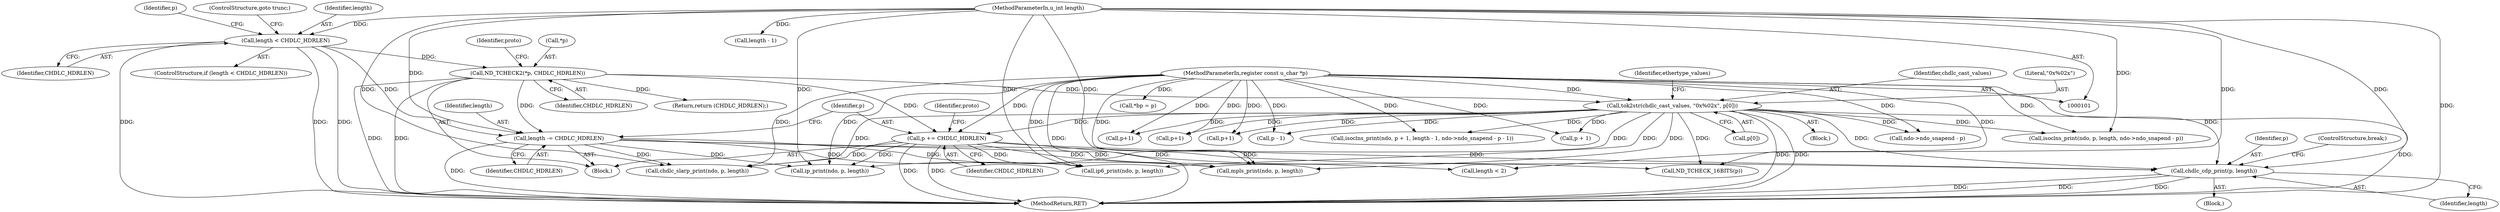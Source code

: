 digraph "0_tcpdump_a1eefe986065846b6c69dbc09afd9fa1a02c4a3d_0@pointer" {
"1000180" [label="(Call,chdlc_cdp_print(p, length))"];
"1000138" [label="(Call,tok2str(chdlc_cast_values, \"0x%02x\", p[0]))"];
"1000116" [label="(Call,ND_TCHECK2(*p, CHDLC_HDRLEN))"];
"1000112" [label="(Call,length < CHDLC_HDRLEN)"];
"1000104" [label="(MethodParameterIn,u_int length)"];
"1000103" [label="(MethodParameterIn,register const u_char *p)"];
"1000155" [label="(Call,p += CHDLC_HDRLEN)"];
"1000152" [label="(Call,length -= CHDLC_HDRLEN)"];
"1000137" [label="(Block,)"];
"1000141" [label="(Call,p[0])"];
"1000121" [label="(Identifier,proto)"];
"1000160" [label="(Block,)"];
"1000146" [label="(Identifier,ethertype_values)"];
"1000162" [label="(Call,ip_print(ndo, p, length))"];
"1000193" [label="(Call,length < 2)"];
"1000153" [label="(Identifier,length)"];
"1000156" [label="(Identifier,p)"];
"1000197" [label="(Call,ND_TCHECK_16BITS(p))"];
"1000180" [label="(Call,chdlc_cdp_print(p, length))"];
"1000152" [label="(Call,length -= CHDLC_HDRLEN)"];
"1000232" [label="(Call,p - 1)"];
"1000118" [label="(Identifier,p)"];
"1000119" [label="(Identifier,CHDLC_HDRLEN)"];
"1000210" [label="(Call,p+1)"];
"1000112" [label="(Call,length < CHDLC_HDRLEN)"];
"1000157" [label="(Identifier,CHDLC_HDRLEN)"];
"1000139" [label="(Identifier,chdlc_cast_values)"];
"1000105" [label="(Block,)"];
"1000216" [label="(Call,p+1)"];
"1000182" [label="(Identifier,length)"];
"1000114" [label="(Identifier,CHDLC_HDRLEN)"];
"1000181" [label="(Identifier,p)"];
"1000272" [label="(MethodReturn,RET)"];
"1000159" [label="(Identifier,proto)"];
"1000186" [label="(Call,mpls_print(ndo, p, length))"];
"1000115" [label="(ControlStructure,goto trunc;)"];
"1000104" [label="(MethodParameterIn,u_int length)"];
"1000116" [label="(Call,ND_TCHECK2(*p, CHDLC_HDRLEN))"];
"1000155" [label="(Call,p += CHDLC_HDRLEN)"];
"1000183" [label="(ControlStructure,break;)"];
"1000220" [label="(Call,isoclns_print(ndo, p + 1, length - 1, ndo->ndo_snapend - p - 1))"];
"1000138" [label="(Call,tok2str(chdlc_cast_values, \"0x%02x\", p[0]))"];
"1000222" [label="(Call,p + 1)"];
"1000111" [label="(ControlStructure,if (length < CHDLC_HDRLEN))"];
"1000259" [label="(Return,return (CHDLC_HDRLEN);)"];
"1000113" [label="(Identifier,length)"];
"1000225" [label="(Call,length - 1)"];
"1000240" [label="(Call,ndo->ndo_snapend - p)"];
"1000140" [label="(Literal,\"0x%02x\")"];
"1000108" [label="(Call,*bp = p)"];
"1000154" [label="(Identifier,CHDLC_HDRLEN)"];
"1000236" [label="(Call,isoclns_print(ndo, p, length, ndo->ndo_snapend - p))"];
"1000103" [label="(MethodParameterIn,register const u_char *p)"];
"1000203" [label="(Call,p+1)"];
"1000117" [label="(Call,*p)"];
"1000168" [label="(Call,ip6_print(ndo, p, length))"];
"1000174" [label="(Call,chdlc_slarp_print(ndo, p, length))"];
"1000180" -> "1000160"  [label="AST: "];
"1000180" -> "1000182"  [label="CFG: "];
"1000181" -> "1000180"  [label="AST: "];
"1000182" -> "1000180"  [label="AST: "];
"1000183" -> "1000180"  [label="CFG: "];
"1000180" -> "1000272"  [label="DDG: "];
"1000180" -> "1000272"  [label="DDG: "];
"1000180" -> "1000272"  [label="DDG: "];
"1000138" -> "1000180"  [label="DDG: "];
"1000155" -> "1000180"  [label="DDG: "];
"1000103" -> "1000180"  [label="DDG: "];
"1000152" -> "1000180"  [label="DDG: "];
"1000104" -> "1000180"  [label="DDG: "];
"1000138" -> "1000137"  [label="AST: "];
"1000138" -> "1000141"  [label="CFG: "];
"1000139" -> "1000138"  [label="AST: "];
"1000140" -> "1000138"  [label="AST: "];
"1000141" -> "1000138"  [label="AST: "];
"1000146" -> "1000138"  [label="CFG: "];
"1000138" -> "1000272"  [label="DDG: "];
"1000138" -> "1000272"  [label="DDG: "];
"1000138" -> "1000272"  [label="DDG: "];
"1000116" -> "1000138"  [label="DDG: "];
"1000103" -> "1000138"  [label="DDG: "];
"1000138" -> "1000155"  [label="DDG: "];
"1000138" -> "1000162"  [label="DDG: "];
"1000138" -> "1000168"  [label="DDG: "];
"1000138" -> "1000174"  [label="DDG: "];
"1000138" -> "1000186"  [label="DDG: "];
"1000138" -> "1000197"  [label="DDG: "];
"1000138" -> "1000203"  [label="DDG: "];
"1000138" -> "1000210"  [label="DDG: "];
"1000138" -> "1000216"  [label="DDG: "];
"1000138" -> "1000220"  [label="DDG: "];
"1000138" -> "1000222"  [label="DDG: "];
"1000138" -> "1000232"  [label="DDG: "];
"1000138" -> "1000236"  [label="DDG: "];
"1000138" -> "1000240"  [label="DDG: "];
"1000116" -> "1000105"  [label="AST: "];
"1000116" -> "1000119"  [label="CFG: "];
"1000117" -> "1000116"  [label="AST: "];
"1000119" -> "1000116"  [label="AST: "];
"1000121" -> "1000116"  [label="CFG: "];
"1000116" -> "1000272"  [label="DDG: "];
"1000116" -> "1000272"  [label="DDG: "];
"1000112" -> "1000116"  [label="DDG: "];
"1000116" -> "1000152"  [label="DDG: "];
"1000116" -> "1000155"  [label="DDG: "];
"1000116" -> "1000259"  [label="DDG: "];
"1000112" -> "1000111"  [label="AST: "];
"1000112" -> "1000114"  [label="CFG: "];
"1000113" -> "1000112"  [label="AST: "];
"1000114" -> "1000112"  [label="AST: "];
"1000115" -> "1000112"  [label="CFG: "];
"1000118" -> "1000112"  [label="CFG: "];
"1000112" -> "1000272"  [label="DDG: "];
"1000112" -> "1000272"  [label="DDG: "];
"1000112" -> "1000272"  [label="DDG: "];
"1000104" -> "1000112"  [label="DDG: "];
"1000112" -> "1000152"  [label="DDG: "];
"1000104" -> "1000101"  [label="AST: "];
"1000104" -> "1000272"  [label="DDG: "];
"1000104" -> "1000152"  [label="DDG: "];
"1000104" -> "1000162"  [label="DDG: "];
"1000104" -> "1000168"  [label="DDG: "];
"1000104" -> "1000174"  [label="DDG: "];
"1000104" -> "1000186"  [label="DDG: "];
"1000104" -> "1000193"  [label="DDG: "];
"1000104" -> "1000225"  [label="DDG: "];
"1000104" -> "1000236"  [label="DDG: "];
"1000103" -> "1000101"  [label="AST: "];
"1000103" -> "1000272"  [label="DDG: "];
"1000103" -> "1000108"  [label="DDG: "];
"1000103" -> "1000155"  [label="DDG: "];
"1000103" -> "1000162"  [label="DDG: "];
"1000103" -> "1000168"  [label="DDG: "];
"1000103" -> "1000174"  [label="DDG: "];
"1000103" -> "1000186"  [label="DDG: "];
"1000103" -> "1000197"  [label="DDG: "];
"1000103" -> "1000203"  [label="DDG: "];
"1000103" -> "1000210"  [label="DDG: "];
"1000103" -> "1000216"  [label="DDG: "];
"1000103" -> "1000220"  [label="DDG: "];
"1000103" -> "1000222"  [label="DDG: "];
"1000103" -> "1000232"  [label="DDG: "];
"1000103" -> "1000236"  [label="DDG: "];
"1000103" -> "1000240"  [label="DDG: "];
"1000155" -> "1000105"  [label="AST: "];
"1000155" -> "1000157"  [label="CFG: "];
"1000156" -> "1000155"  [label="AST: "];
"1000157" -> "1000155"  [label="AST: "];
"1000159" -> "1000155"  [label="CFG: "];
"1000155" -> "1000272"  [label="DDG: "];
"1000155" -> "1000272"  [label="DDG: "];
"1000155" -> "1000162"  [label="DDG: "];
"1000155" -> "1000168"  [label="DDG: "];
"1000155" -> "1000174"  [label="DDG: "];
"1000155" -> "1000186"  [label="DDG: "];
"1000155" -> "1000197"  [label="DDG: "];
"1000152" -> "1000105"  [label="AST: "];
"1000152" -> "1000154"  [label="CFG: "];
"1000153" -> "1000152"  [label="AST: "];
"1000154" -> "1000152"  [label="AST: "];
"1000156" -> "1000152"  [label="CFG: "];
"1000152" -> "1000272"  [label="DDG: "];
"1000152" -> "1000162"  [label="DDG: "];
"1000152" -> "1000168"  [label="DDG: "];
"1000152" -> "1000174"  [label="DDG: "];
"1000152" -> "1000186"  [label="DDG: "];
"1000152" -> "1000193"  [label="DDG: "];
}
